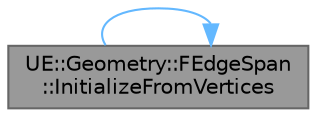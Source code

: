 digraph "UE::Geometry::FEdgeSpan::InitializeFromVertices"
{
 // INTERACTIVE_SVG=YES
 // LATEX_PDF_SIZE
  bgcolor="transparent";
  edge [fontname=Helvetica,fontsize=10,labelfontname=Helvetica,labelfontsize=10];
  node [fontname=Helvetica,fontsize=10,shape=box,height=0.2,width=0.4];
  rankdir="LR";
  Node1 [id="Node000001",label="UE::Geometry::FEdgeSpan\l::InitializeFromVertices",height=0.2,width=0.4,color="gray40", fillcolor="grey60", style="filled", fontcolor="black",tooltip="Construct EdgeSpan from list of vertices of mesh."];
  Node1 -> Node1 [id="edge1_Node000001_Node000001",color="steelblue1",style="solid",tooltip=" "];
}
